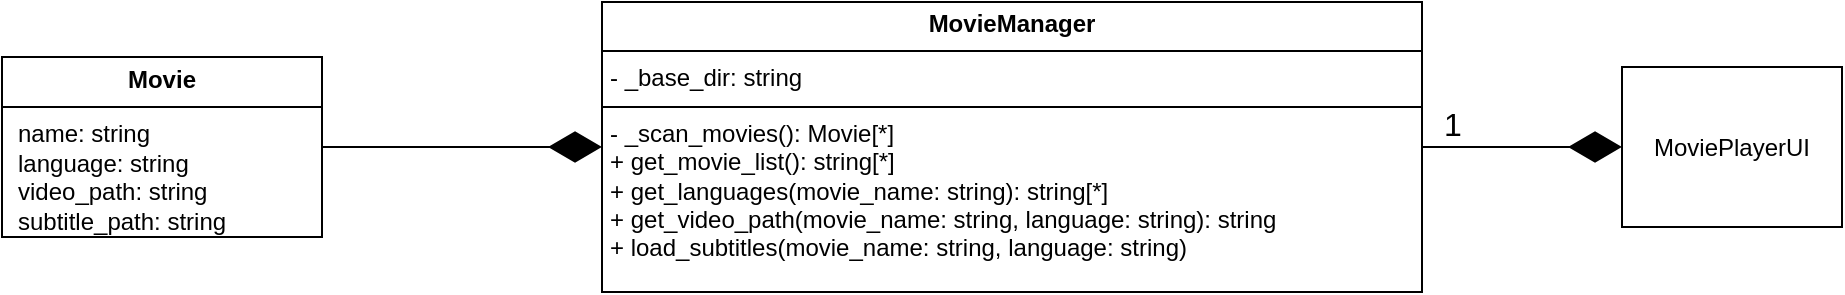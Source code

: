 <mxfile version="26.0.16">
  <diagram name="Страница — 1" id="pxITquoCSj-oi6m-F6k-">
    <mxGraphModel dx="1793" dy="965" grid="1" gridSize="10" guides="1" tooltips="1" connect="1" arrows="1" fold="1" page="0" pageScale="1" pageWidth="827" pageHeight="1169" math="0" shadow="0">
      <root>
        <mxCell id="0" />
        <mxCell id="1" parent="0" />
        <mxCell id="j4chHtvCQN8tn5XXnx8y-1" value="&lt;p style=&quot;margin:0px;margin-top:4px;text-align:center;&quot;&gt;&lt;b&gt;MovieManager&lt;/b&gt;&lt;/p&gt;&lt;hr size=&quot;1&quot; style=&quot;border-style:solid;&quot;&gt;&lt;p style=&quot;margin:0px;margin-left:4px;&quot;&gt;- _base_dir: string&lt;/p&gt;&lt;hr size=&quot;1&quot; style=&quot;border-style:solid;&quot;&gt;&lt;p style=&quot;margin:0px;margin-left:4px;&quot;&gt;- _scan_movies(): Movie[*]&lt;/p&gt;&lt;p style=&quot;margin:0px;margin-left:4px;&quot;&gt;+&amp;nbsp;get_movie_list(): string[*]&lt;/p&gt;&lt;p style=&quot;margin:0px;margin-left:4px;&quot;&gt;+ get_languages(movie_name: string): string[*]&lt;/p&gt;&lt;p style=&quot;margin:0px;margin-left:4px;&quot;&gt;+ get_video_path(movie_name: string, language: string): string&lt;/p&gt;&lt;p style=&quot;margin:0px;margin-left:4px;&quot;&gt;+ load_subtitles(movie_name: string, language: string)&lt;/p&gt;" style="verticalAlign=top;align=left;overflow=fill;html=1;whiteSpace=wrap;" parent="1" vertex="1">
          <mxGeometry x="360" y="45" width="410" height="145" as="geometry" />
        </mxCell>
        <mxCell id="j4chHtvCQN8tn5XXnx8y-2" value="MoviePlayerUI" style="html=1;whiteSpace=wrap;" parent="1" vertex="1">
          <mxGeometry x="870" y="77.5" width="110" height="80" as="geometry" />
        </mxCell>
        <mxCell id="j4chHtvCQN8tn5XXnx8y-3" value="" style="endArrow=diamondThin;endFill=1;endSize=24;html=1;rounded=0;exitX=1;exitY=0.5;exitDx=0;exitDy=0;entryX=0;entryY=0.5;entryDx=0;entryDy=0;" parent="1" source="j4chHtvCQN8tn5XXnx8y-1" target="j4chHtvCQN8tn5XXnx8y-2" edge="1">
          <mxGeometry width="160" relative="1" as="geometry">
            <mxPoint x="650" y="350" as="sourcePoint" />
            <mxPoint x="790" y="165" as="targetPoint" />
          </mxGeometry>
        </mxCell>
        <mxCell id="j4chHtvCQN8tn5XXnx8y-4" value="1" style="text;html=1;align=center;verticalAlign=middle;resizable=0;points=[];autosize=1;strokeColor=none;fillColor=none;fontSize=16;" parent="1" vertex="1">
          <mxGeometry x="770" y="91" width="30" height="30" as="geometry" />
        </mxCell>
        <mxCell id="j4chHtvCQN8tn5XXnx8y-10" value="&lt;p style=&quot;margin: 4px 0px 0px; text-align: center;&quot;&gt;&lt;b style=&quot;&quot;&gt;Movie&lt;/b&gt;&lt;/p&gt;&lt;hr size=&quot;1&quot; style=&quot;border-style:solid;&quot;&gt;&lt;p style=&quot;margin:0px;margin-left:8px;&quot;&gt;name: string&lt;br&gt;language: string&lt;br&gt;video_path:&amp;nbsp;&lt;span style=&quot;background-color: transparent; color: light-dark(rgb(0, 0, 0), rgb(255, 255, 255));&quot;&gt;string&lt;/span&gt;&lt;/p&gt;&lt;p style=&quot;margin:0px;margin-left:8px;&quot;&gt;subtitle_path: string&lt;/p&gt;" style="verticalAlign=top;align=left;overflow=fill;html=1;whiteSpace=wrap;" parent="1" vertex="1">
          <mxGeometry x="60" y="72.5" width="160" height="90" as="geometry" />
        </mxCell>
        <mxCell id="j4chHtvCQN8tn5XXnx8y-11" value="" style="endArrow=diamondThin;endFill=1;endSize=24;html=1;rounded=0;fontSize=12;curved=1;exitX=1;exitY=0.5;exitDx=0;exitDy=0;entryX=0;entryY=0.5;entryDx=0;entryDy=0;" parent="1" source="j4chHtvCQN8tn5XXnx8y-10" target="j4chHtvCQN8tn5XXnx8y-1" edge="1">
          <mxGeometry width="160" relative="1" as="geometry">
            <mxPoint x="250" y="150" as="sourcePoint" />
            <mxPoint x="340" y="-10" as="targetPoint" />
          </mxGeometry>
        </mxCell>
      </root>
    </mxGraphModel>
  </diagram>
</mxfile>
